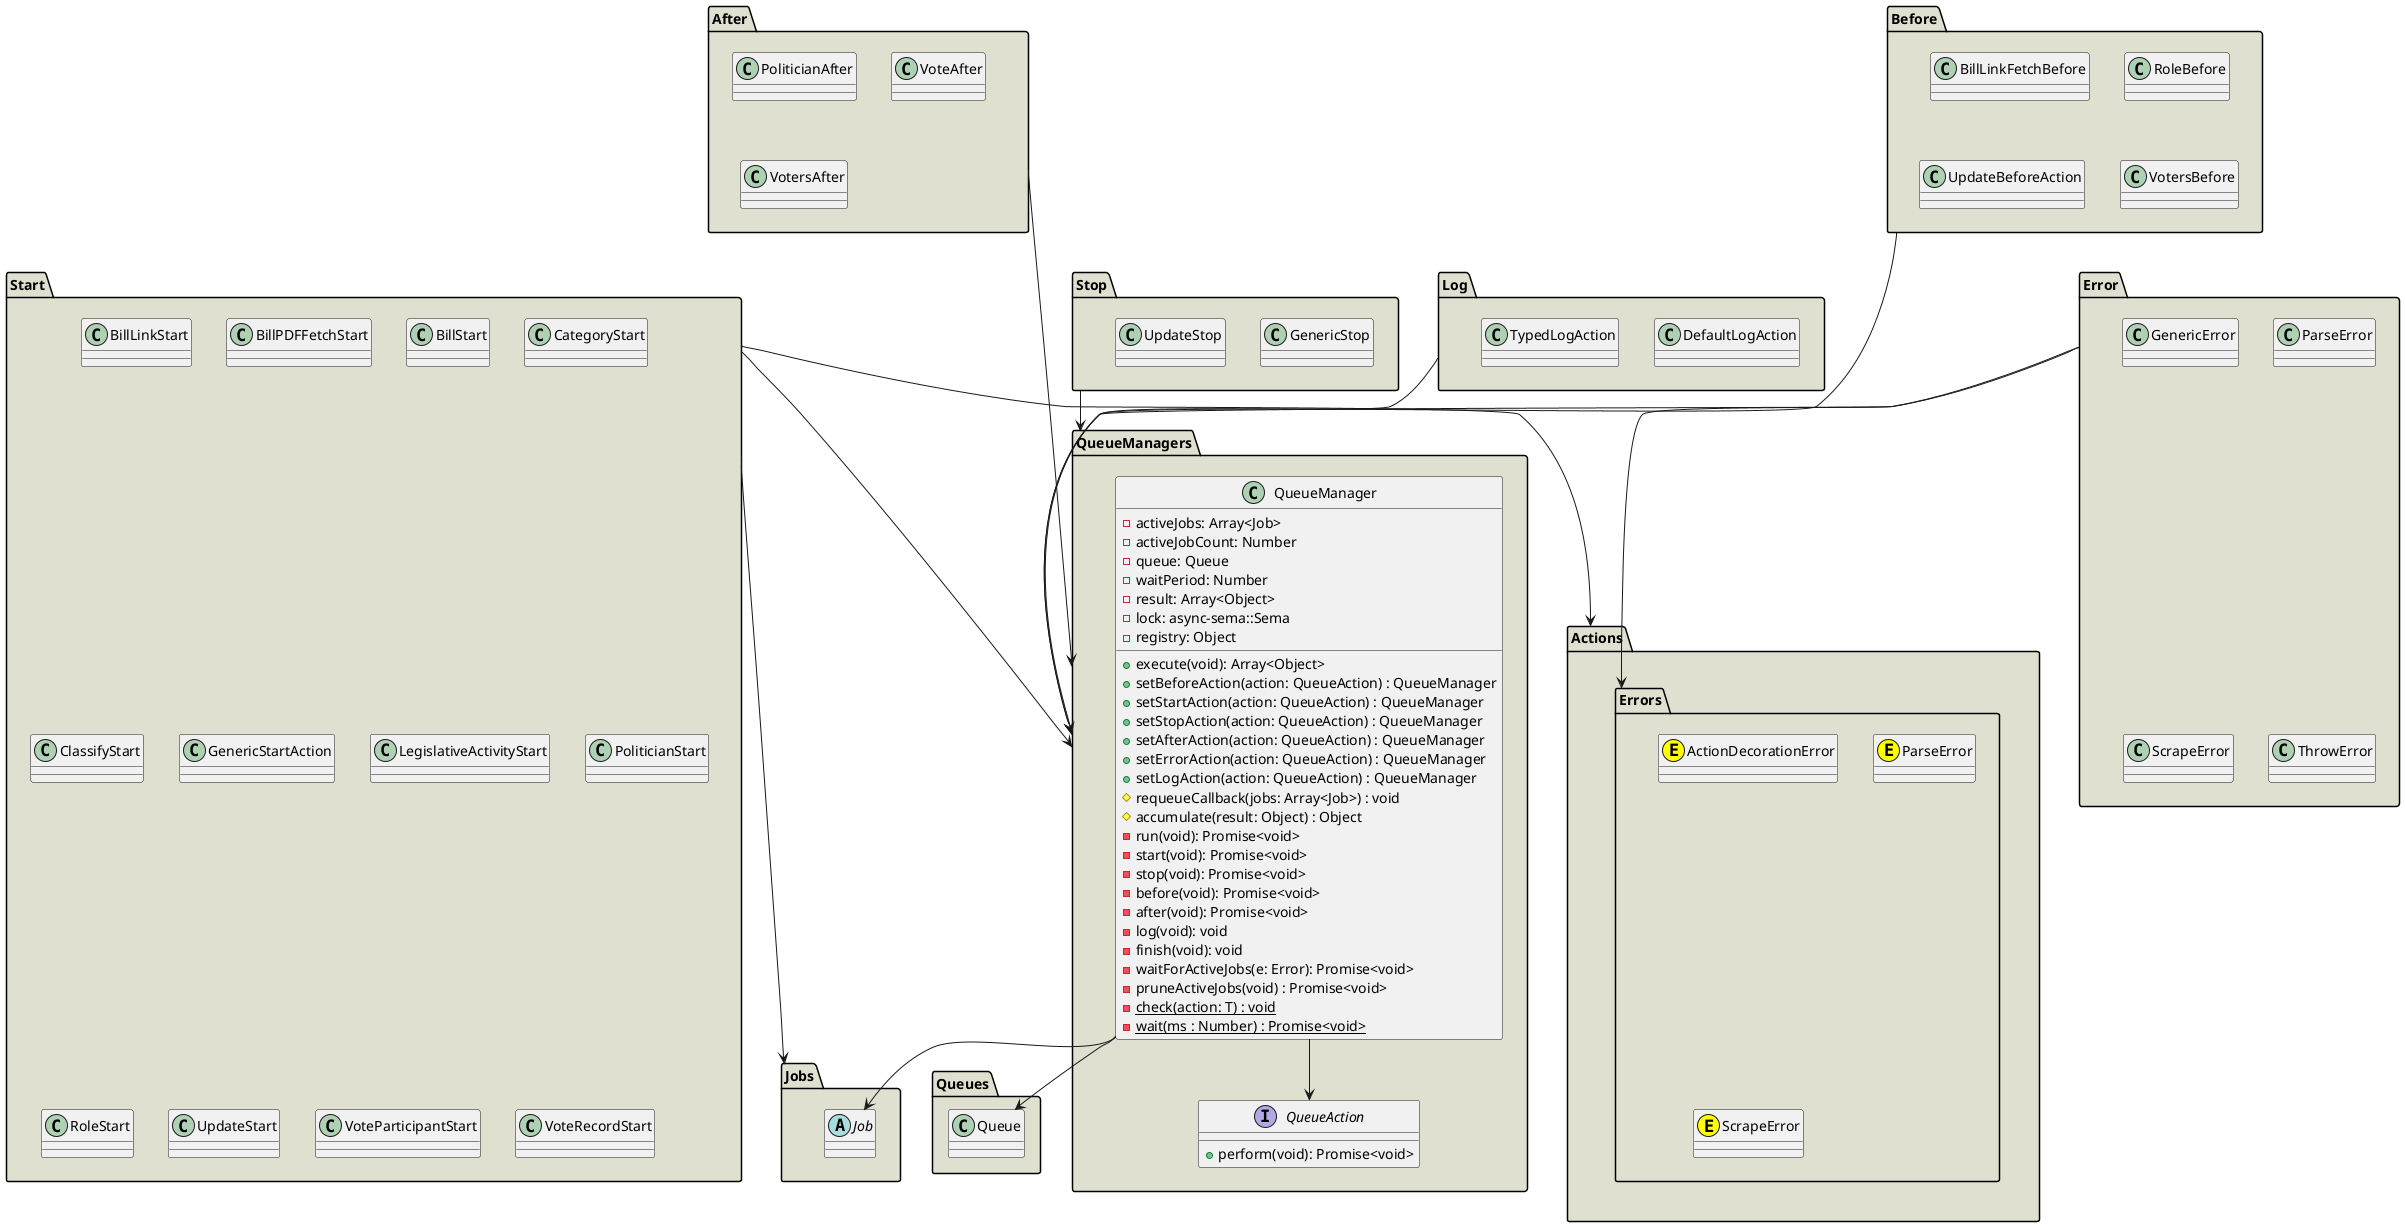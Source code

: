 @startuml
package Actions #e0e0d1 {
    package Errors #e0e0d1 {
          class ActionDecorationError <<E, yellow>>
          class ParseError <<E, yellow>>
          class ScrapeError <<E, yellow>>
    }
}

package Jobs #e0e0d1 {
    abstract class Job
}
package Queues #e0e0d1 {
    class Queue
}

package QueueManagers #e0e0d1 {
    class QueueManager {
        - activeJobs: Array<Job>
        - activeJobCount: Number
        - queue: Queue
        - waitPeriod: Number
        - result: Array<Object>
        - lock: async-sema::Sema
        - registry: Object
        + execute(void): Array<Object>
        + setBeforeAction(action: QueueAction) : QueueManager
        + setStartAction(action: QueueAction) : QueueManager
        + setStopAction(action: QueueAction) : QueueManager
        + setAfterAction(action: QueueAction) : QueueManager
        + setErrorAction(action: QueueAction) : QueueManager
        + setLogAction(action: QueueAction) : QueueManager
        # requeueCallback(jobs: Array<Job>) : void
        # accumulate(result: Object) : Object
        - run(void): Promise<void>
        - start(void): Promise<void>
        - stop(void): Promise<void>
        - before(void): Promise<void>
        - after(void): Promise<void>
        - log(void): void
        - finish(void): void
        - waitForActiveJobs(e: Error): Promise<void>
        - pruneActiveJobs(void) : Promise<void>
        {static} - check(action: T) : void
        {static} - wait(ms : Number) : Promise<void>
    }
    QueueManager --> QueueAction
    QueueManager --> Job
    QueueManager --> Queue

    interface QueueAction {
        + perform(void): Promise<void>
    }
}

package Before #e0e0d1 {
    class BillLinkFetchBefore
    class RoleBefore
    class UpdateBeforeAction
    class VotersBefore
}
Before --> QueueManagers

package After #e0e0d1 {
    class PoliticianAfter
    class VoteAfter
    class VotersAfter
}
After --> QueueManagers

package Error #e0e0d1 {
    class GenericError
    class ParseError
    class ScrapeError
    class ThrowError
}
Error --> QueueManagers
Error --> Errors

package Start #e0e0d1 {
    class BillLinkStart
    class BillPDFFetchStart
    class BillStart
    class CategoryStart
    class ClassifyStart
    class GenericStartAction
    class LegislativeActivityStart
    class PoliticianStart
    class RoleStart
    class UpdateStart
    class VoteParticipantStart
    class VoteRecordStart
}
Start --> QueueManagers
Start --> Jobs
Start --> Actions

package Stop #e0e0d1 {
    class GenericStop
    class UpdateStop
}
Stop --> QueueManagers

package Log #e0e0d1 {
    class DefaultLogAction
    class TypedLogAction
}
Log --> QueueManagers

@enduml